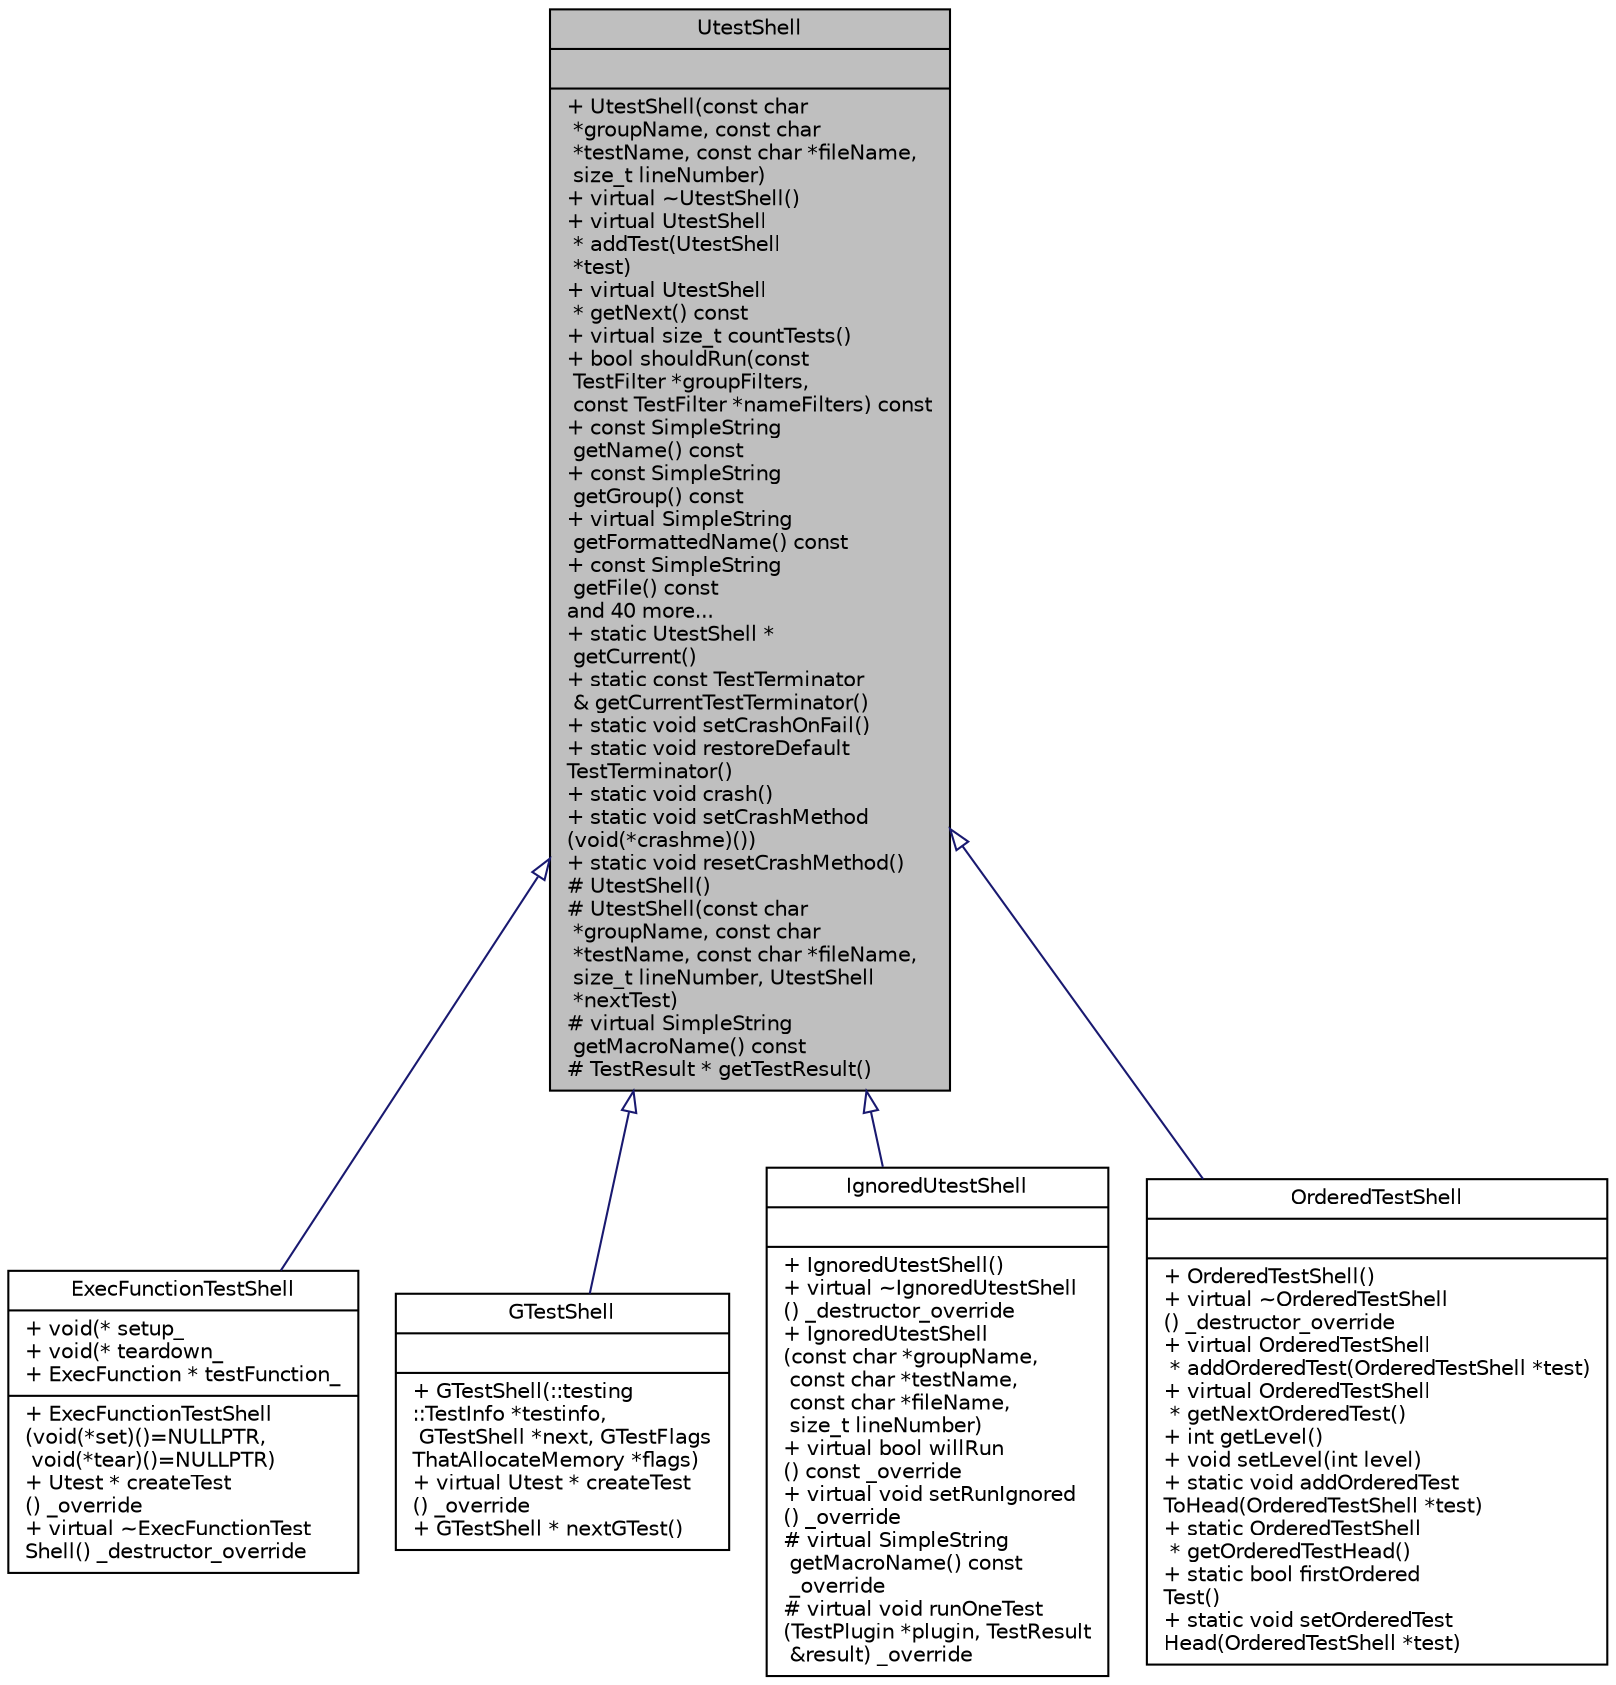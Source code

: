 digraph "UtestShell"
{
 // LATEX_PDF_SIZE
  edge [fontname="Helvetica",fontsize="10",labelfontname="Helvetica",labelfontsize="10"];
  node [fontname="Helvetica",fontsize="10",shape=record];
  Node1 [label="{UtestShell\n||+  UtestShell(const char\l *groupName, const char\l *testName, const char *fileName,\l size_t lineNumber)\l+ virtual ~UtestShell()\l+ virtual UtestShell\l * addTest(UtestShell\l *test)\l+ virtual UtestShell\l * getNext() const\l+ virtual size_t countTests()\l+ bool shouldRun(const\l TestFilter *groupFilters,\l const TestFilter *nameFilters) const\l+ const SimpleString\l getName() const\l+ const SimpleString\l getGroup() const\l+ virtual SimpleString\l getFormattedName() const\l+ const SimpleString\l getFile() const\land 40 more...\l+ static UtestShell *\l getCurrent()\l+ static const TestTerminator\l & getCurrentTestTerminator()\l+ static void setCrashOnFail()\l+ static void restoreDefault\lTestTerminator()\l+ static void crash()\l+ static void setCrashMethod\l(void(*crashme)())\l+ static void resetCrashMethod()\l#  UtestShell()\l#  UtestShell(const char\l *groupName, const char\l *testName, const char *fileName,\l size_t lineNumber, UtestShell\l *nextTest)\l# virtual SimpleString\l getMacroName() const\l# TestResult * getTestResult()\l}",height=0.2,width=0.4,color="black", fillcolor="grey75", style="filled", fontcolor="black",tooltip=" "];
  Node1 -> Node2 [dir="back",color="midnightblue",fontsize="10",style="solid",arrowtail="onormal",fontname="Helvetica"];
  Node2 [label="{ExecFunctionTestShell\n|+ void(* setup_\l+ void(* teardown_\l+ ExecFunction * testFunction_\l|+  ExecFunctionTestShell\l(void(*set)()=NULLPTR,\l void(*tear)()=NULLPTR)\l+ Utest * createTest\l() _override\l+ virtual ~ExecFunctionTest\lShell() _destructor_override\l}",height=0.2,width=0.4,color="black", fillcolor="white", style="filled",URL="$class_exec_function_test_shell.html",tooltip=" "];
  Node1 -> Node3 [dir="back",color="midnightblue",fontsize="10",style="solid",arrowtail="onormal",fontname="Helvetica"];
  Node3 [label="{GTestShell\n||+  GTestShell(::testing\l::TestInfo *testinfo,\l GTestShell *next, GTestFlags\lThatAllocateMemory *flags)\l+ virtual Utest * createTest\l() _override\l+ GTestShell * nextGTest()\l}",height=0.2,width=0.4,color="black", fillcolor="white", style="filled",URL="$class_g_test_shell.html",tooltip=" "];
  Node1 -> Node4 [dir="back",color="midnightblue",fontsize="10",style="solid",arrowtail="onormal",fontname="Helvetica"];
  Node4 [label="{IgnoredUtestShell\n||+  IgnoredUtestShell()\l+ virtual ~IgnoredUtestShell\l() _destructor_override\l+  IgnoredUtestShell\l(const char *groupName,\l const char *testName,\l const char *fileName,\l size_t lineNumber)\l+ virtual bool willRun\l() const _override\l+ virtual void setRunIgnored\l() _override\l# virtual SimpleString\l getMacroName() const\l _override\l# virtual void runOneTest\l(TestPlugin *plugin, TestResult\l &result) _override\l}",height=0.2,width=0.4,color="black", fillcolor="white", style="filled",URL="$class_ignored_utest_shell.html",tooltip=" "];
  Node1 -> Node5 [dir="back",color="midnightblue",fontsize="10",style="solid",arrowtail="onormal",fontname="Helvetica"];
  Node5 [label="{OrderedTestShell\n||+  OrderedTestShell()\l+ virtual ~OrderedTestShell\l() _destructor_override\l+ virtual OrderedTestShell\l * addOrderedTest(OrderedTestShell *test)\l+ virtual OrderedTestShell\l * getNextOrderedTest()\l+ int getLevel()\l+ void setLevel(int level)\l+ static void addOrderedTest\lToHead(OrderedTestShell *test)\l+ static OrderedTestShell\l * getOrderedTestHead()\l+ static bool firstOrdered\lTest()\l+ static void setOrderedTest\lHead(OrderedTestShell *test)\l}",height=0.2,width=0.4,color="black", fillcolor="white", style="filled",URL="$class_ordered_test_shell.html",tooltip=" "];
}
